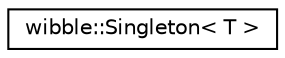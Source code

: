 digraph G
{
  edge [fontname="Helvetica",fontsize="10",labelfontname="Helvetica",labelfontsize="10"];
  node [fontname="Helvetica",fontsize="10",shape=record];
  rankdir="LR";
  Node1 [label="wibble::Singleton\< T \>",height=0.2,width=0.4,color="black", fillcolor="white", style="filled",URL="$classwibble_1_1Singleton.html"];
}
